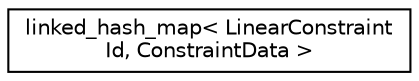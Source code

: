 digraph "Graphical Class Hierarchy"
{
 // LATEX_PDF_SIZE
  edge [fontname="Helvetica",fontsize="10",labelfontname="Helvetica",labelfontsize="10"];
  node [fontname="Helvetica",fontsize="10",shape=record];
  rankdir="LR";
  Node0 [label="linked_hash_map\< LinearConstraint\lId, ConstraintData \>",height=0.2,width=0.4,color="black", fillcolor="white", style="filled",URL="$classgtl_1_1linked__hash__map.html",tooltip=" "];
}

